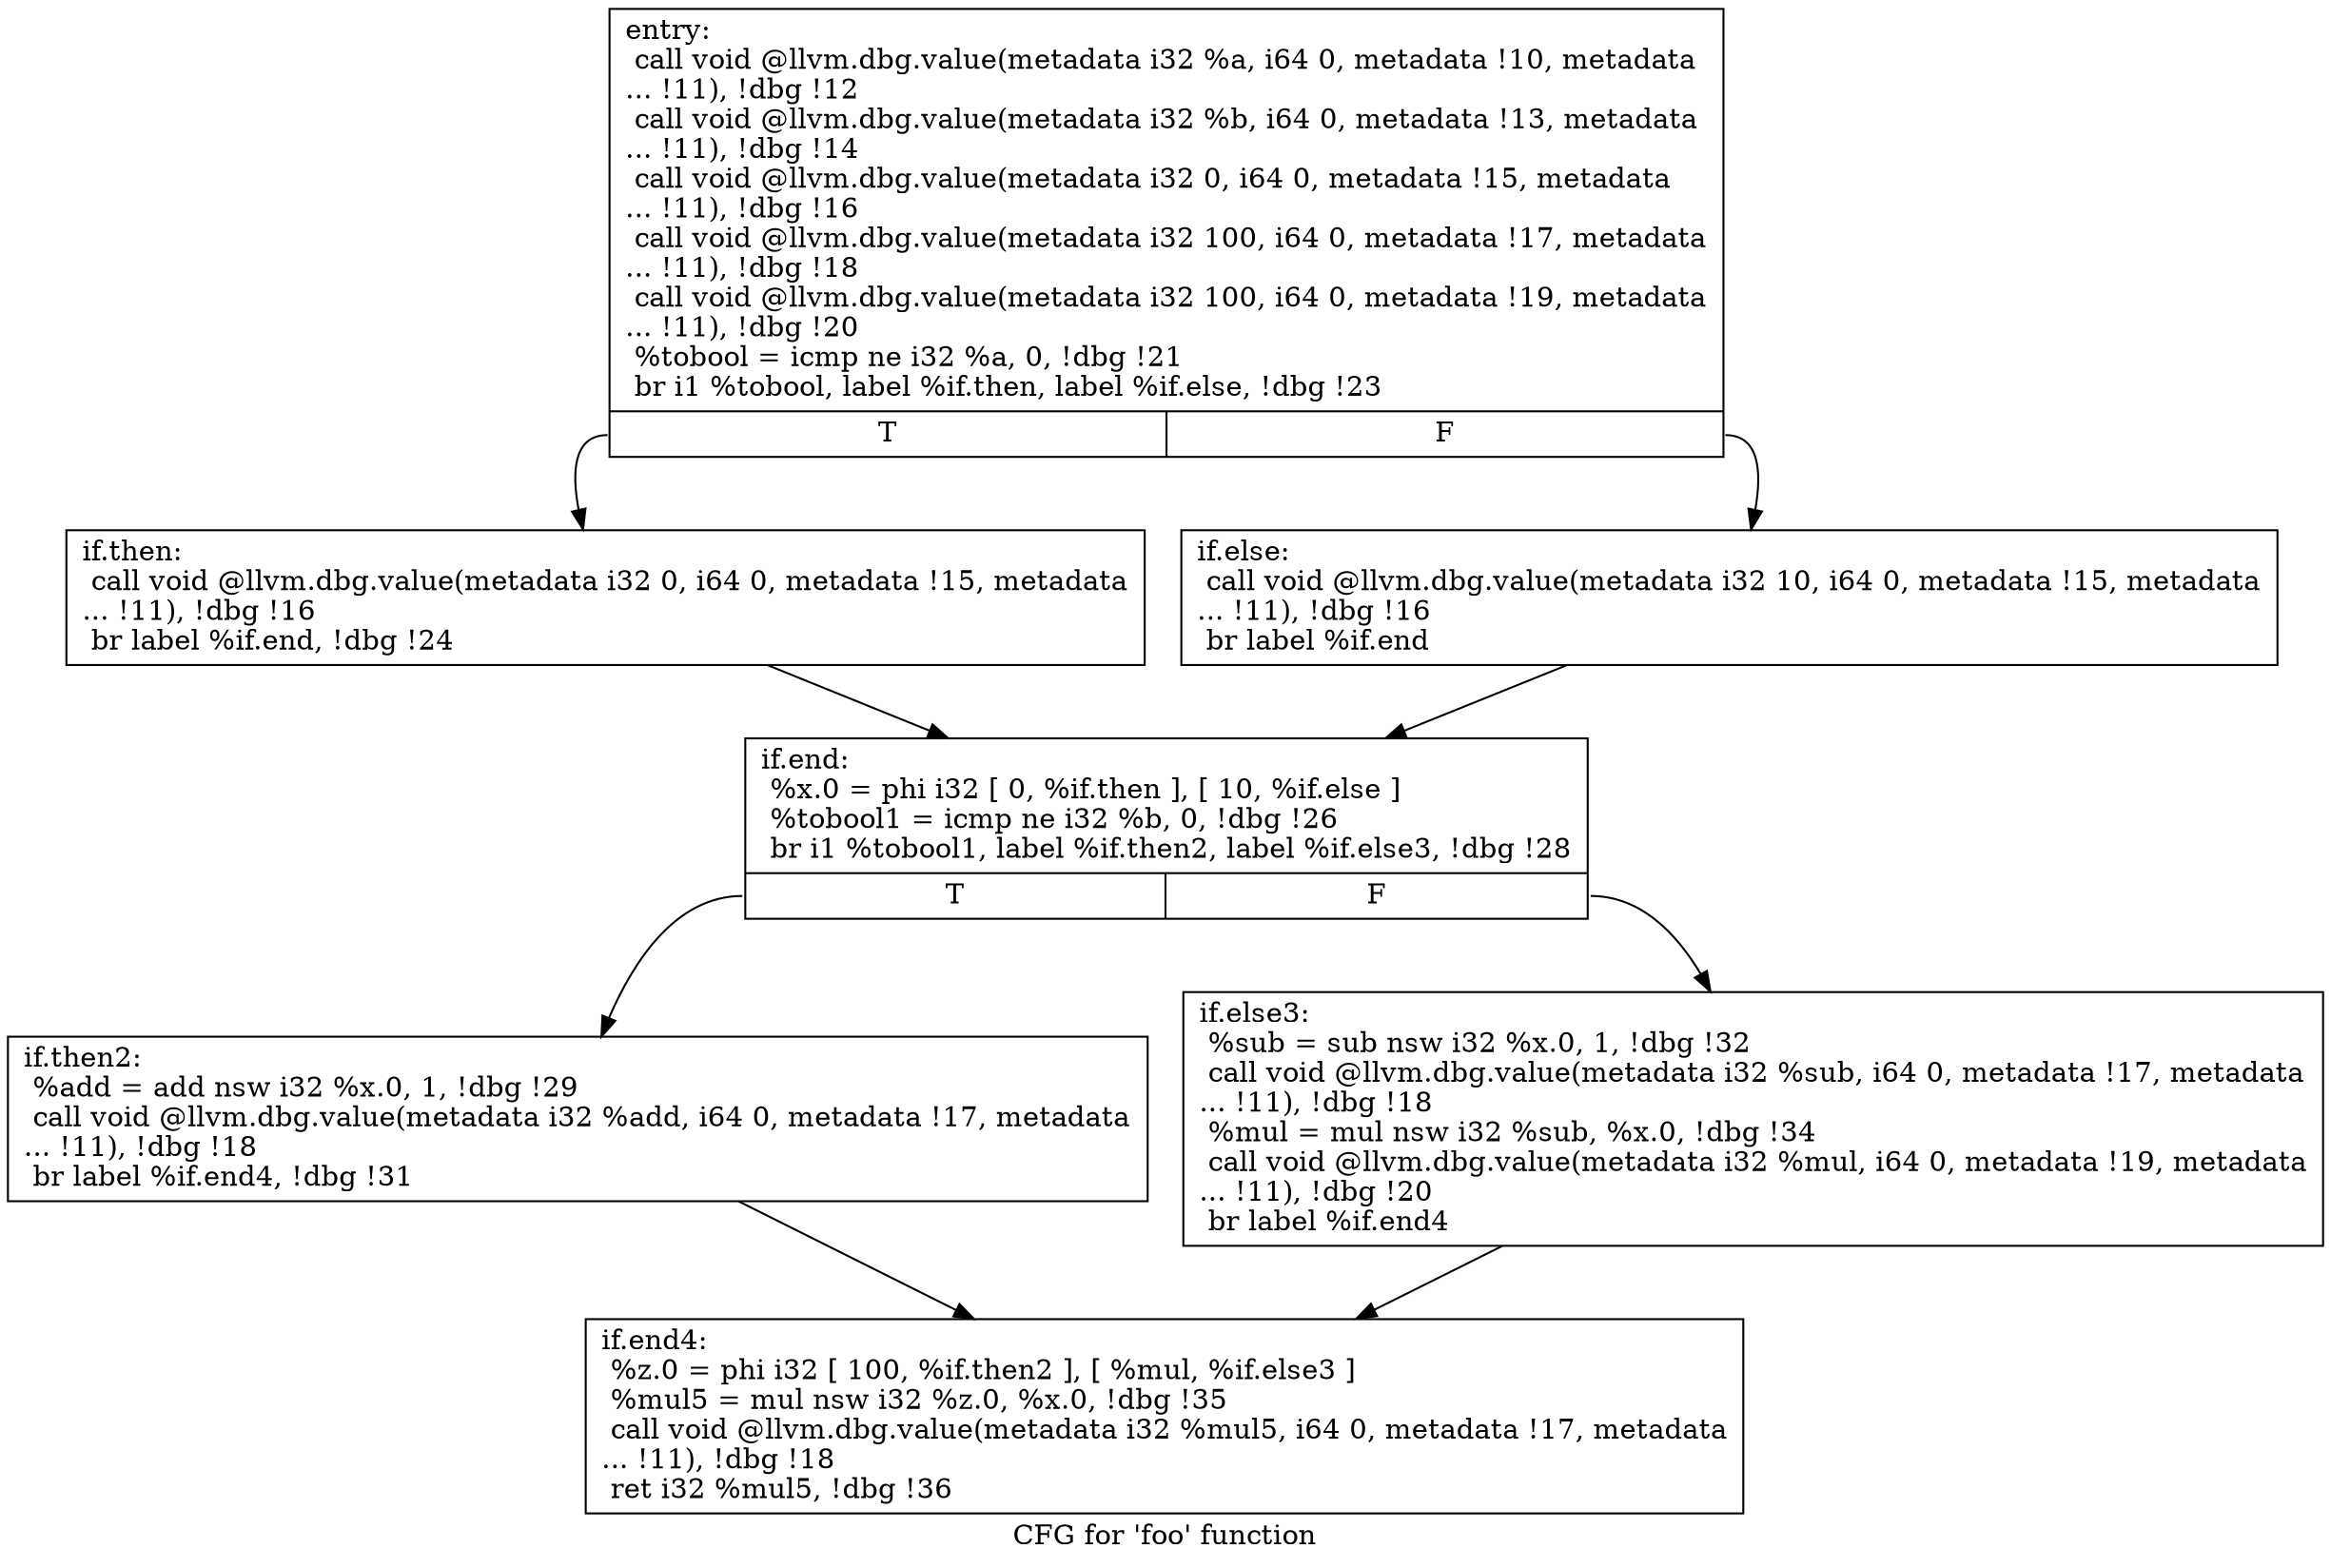digraph "CFG for 'foo' function" {
	label="CFG for 'foo' function";

	Node0x61fdd10 [shape=record,label="{entry:\l  call void @llvm.dbg.value(metadata i32 %a, i64 0, metadata !10, metadata\l... !11), !dbg !12\l  call void @llvm.dbg.value(metadata i32 %b, i64 0, metadata !13, metadata\l... !11), !dbg !14\l  call void @llvm.dbg.value(metadata i32 0, i64 0, metadata !15, metadata\l... !11), !dbg !16\l  call void @llvm.dbg.value(metadata i32 100, i64 0, metadata !17, metadata\l... !11), !dbg !18\l  call void @llvm.dbg.value(metadata i32 100, i64 0, metadata !19, metadata\l... !11), !dbg !20\l  %tobool = icmp ne i32 %a, 0, !dbg !21\l  br i1 %tobool, label %if.then, label %if.else, !dbg !23\l|{<s0>T|<s1>F}}"];
	Node0x61fdd10:s0 -> Node0x6215f20;
	Node0x61fdd10:s1 -> Node0x6215fd0;
	Node0x6215f20 [shape=record,label="{if.then:                                          \l  call void @llvm.dbg.value(metadata i32 0, i64 0, metadata !15, metadata\l... !11), !dbg !16\l  br label %if.end, !dbg !24\l}"];
	Node0x6215f20 -> Node0x6216110;
	Node0x6215fd0 [shape=record,label="{if.else:                                          \l  call void @llvm.dbg.value(metadata i32 10, i64 0, metadata !15, metadata\l... !11), !dbg !16\l  br label %if.end\l}"];
	Node0x6215fd0 -> Node0x6216110;
	Node0x6216110 [shape=record,label="{if.end:                                           \l  %x.0 = phi i32 [ 0, %if.then ], [ 10, %if.else ]\l  %tobool1 = icmp ne i32 %b, 0, !dbg !26\l  br i1 %tobool1, label %if.then2, label %if.else3, !dbg !28\l|{<s0>T|<s1>F}}"];
	Node0x6216110:s0 -> Node0x6217000;
	Node0x6216110:s1 -> Node0x62170c0;
	Node0x6217000 [shape=record,label="{if.then2:                                         \l  %add = add nsw i32 %x.0, 1, !dbg !29\l  call void @llvm.dbg.value(metadata i32 %add, i64 0, metadata !17, metadata\l... !11), !dbg !18\l  br label %if.end4, !dbg !31\l}"];
	Node0x6217000 -> Node0x6217d80;
	Node0x62170c0 [shape=record,label="{if.else3:                                         \l  %sub = sub nsw i32 %x.0, 1, !dbg !32\l  call void @llvm.dbg.value(metadata i32 %sub, i64 0, metadata !17, metadata\l... !11), !dbg !18\l  %mul = mul nsw i32 %sub, %x.0, !dbg !34\l  call void @llvm.dbg.value(metadata i32 %mul, i64 0, metadata !19, metadata\l... !11), !dbg !20\l  br label %if.end4\l}"];
	Node0x62170c0 -> Node0x6217d80;
	Node0x6217d80 [shape=record,label="{if.end4:                                          \l  %z.0 = phi i32 [ 100, %if.then2 ], [ %mul, %if.else3 ]\l  %mul5 = mul nsw i32 %z.0, %x.0, !dbg !35\l  call void @llvm.dbg.value(metadata i32 %mul5, i64 0, metadata !17, metadata\l... !11), !dbg !18\l  ret i32 %mul5, !dbg !36\l}"];
}

